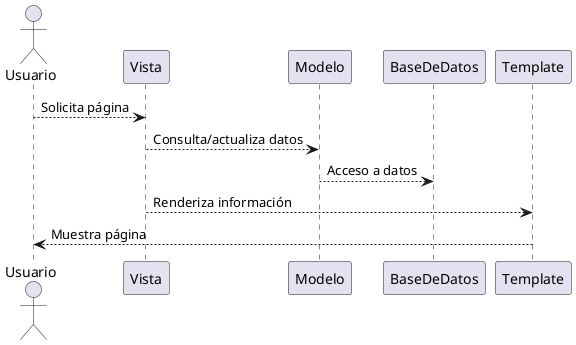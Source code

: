 @startuml
' Diagrama general de la arquitectura MVT
actor Usuario
Usuario --> Vista : Solicita página
Vista --> Modelo : Consulta/actualiza datos
Modelo --> BaseDeDatos : Acceso a datos
Vista --> Template : Renderiza información
Template --> Usuario : Muestra página
@enduml
